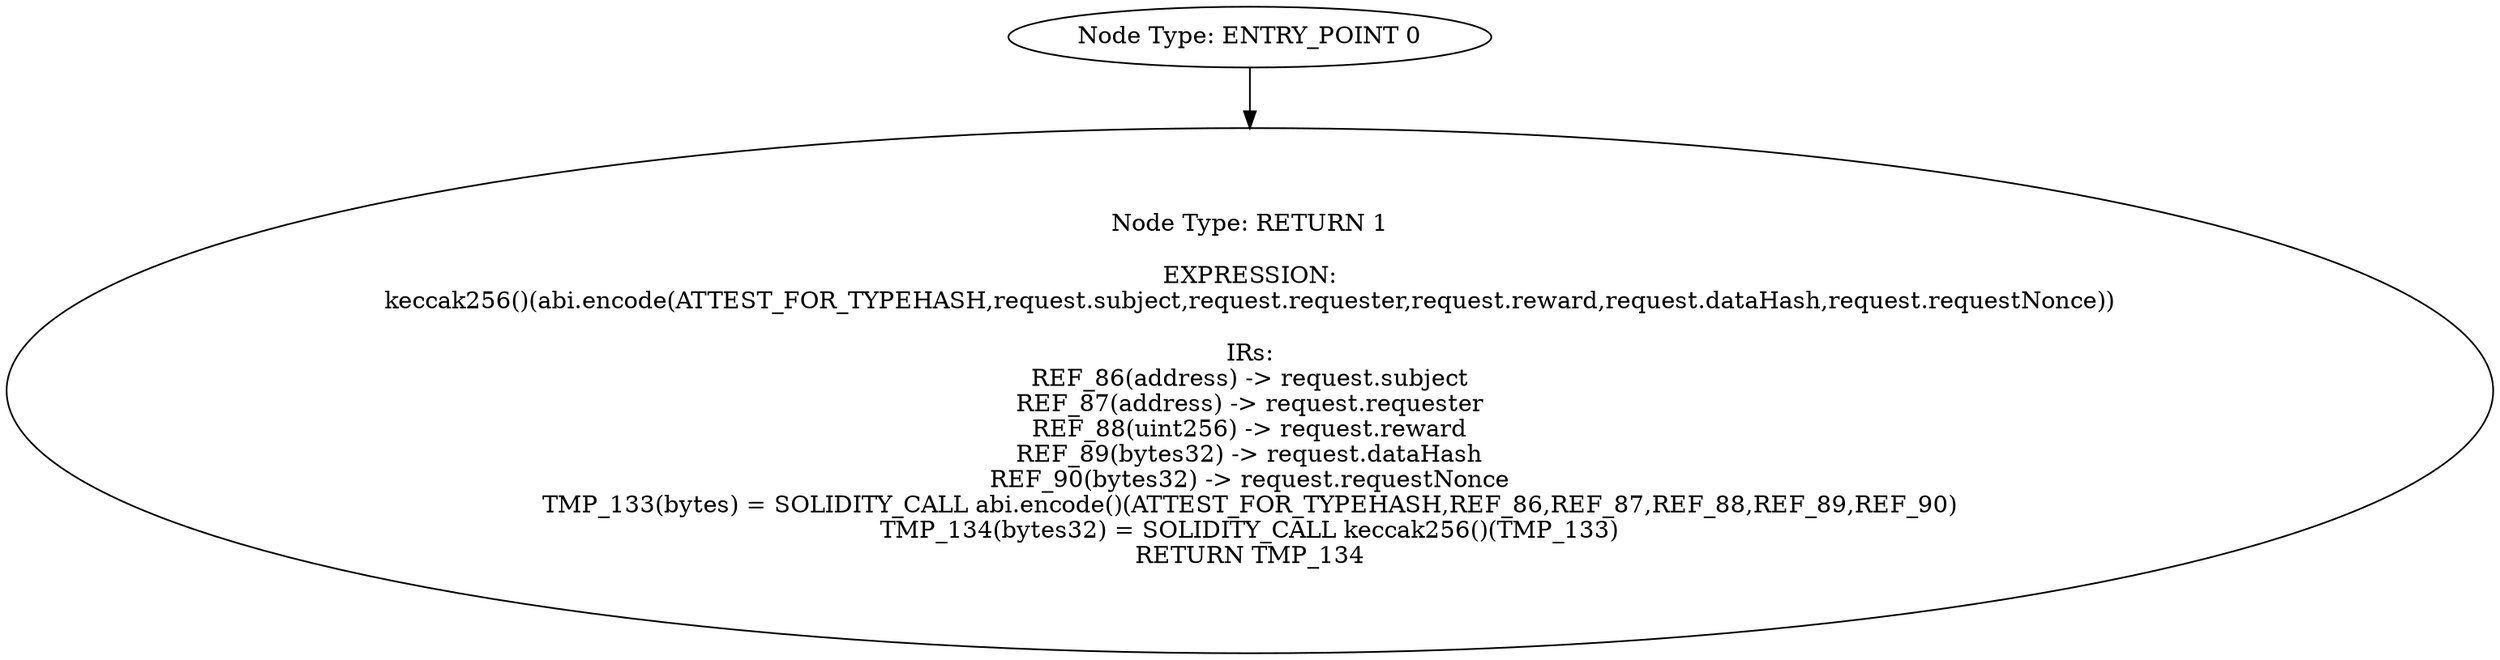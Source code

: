 digraph{
0[label="Node Type: ENTRY_POINT 0
"];
0->1;
1[label="Node Type: RETURN 1

EXPRESSION:
keccak256()(abi.encode(ATTEST_FOR_TYPEHASH,request.subject,request.requester,request.reward,request.dataHash,request.requestNonce))

IRs:
REF_86(address) -> request.subject
REF_87(address) -> request.requester
REF_88(uint256) -> request.reward
REF_89(bytes32) -> request.dataHash
REF_90(bytes32) -> request.requestNonce
TMP_133(bytes) = SOLIDITY_CALL abi.encode()(ATTEST_FOR_TYPEHASH,REF_86,REF_87,REF_88,REF_89,REF_90)
TMP_134(bytes32) = SOLIDITY_CALL keccak256()(TMP_133)
RETURN TMP_134"];
}
